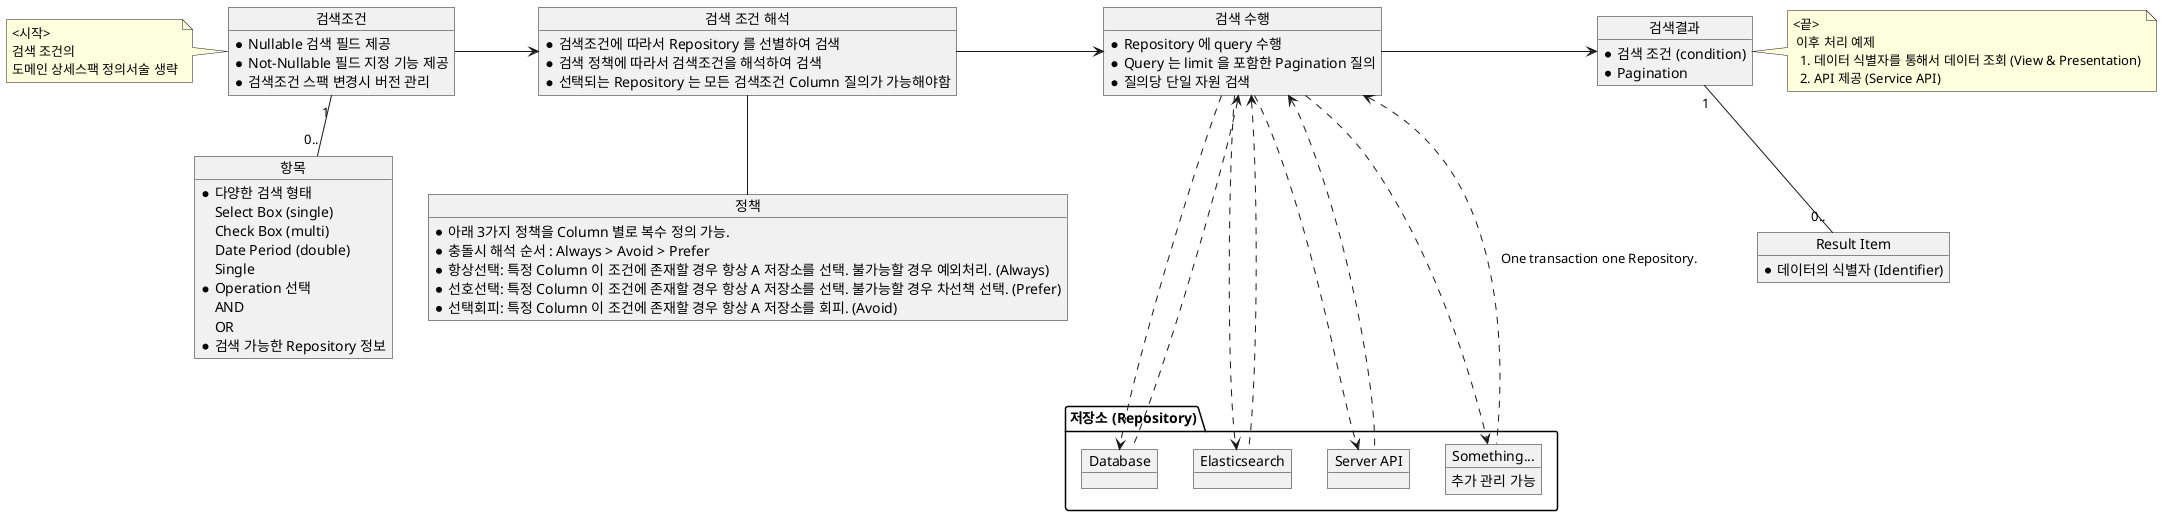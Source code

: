 @startuml

object "검색조건" as condition {
    * Nullable 검색 필드 제공
    * Not-Nullable 필드 지정 기능 제공
    * 검색조건 스팩 변경시 버전 관리
}

note left of condition: <시작>\n검색 조건의 \n도메인 상세스팩 정의서술 생략

object "항목" as column {
    * 다양한 검색 형태
        Select Box (single)
        Check Box (multi)
        Date Period (double)
        Single
    * Operation 선택
        AND
        OR
    * 검색 가능한 Repository 정보
}

object "검색 수행" as search {
    * Repository 에 query 수행
    * Query 는 limit 을 포함한 Pagination 질의
    * 질의당 단일 자원 검색
}

object "검색결과" as result {
    * 검색 조건 (condition)
    * Pagination
}

object "검색 조건 해석" as translator {
    * 검색조건에 따라서 Repository 를 선별하여 검색
    * 검색 정책에 따라서 검색조건을 해석하여 검색
    * 선택되는 Repository 는 모든 검색조건 Column 질의가 가능해야함
}

object "정책" as policy {
    * 아래 3가지 정책을 Column 별로 복수 정의 가능.
    * 충돌시 해석 순서 : Always > Avoid > Prefer
    * 항상선택: 특정 Column 이 조건에 존재할 경우 항상 A 저장소를 선택. 불가능할 경우 예외처리. (Always)
    * 선호선택: 특정 Column 이 조건에 존재할 경우 항상 A 저장소를 선택. 불가능할 경우 차선책 선택. (Prefer)
    * 선택회피: 특정 Column 이 조건에 존재할 경우 항상 A 저장소를 회피. (Avoid)
}

object "Result Item" as item {
    * 데이터의 식별자 (Identifier)
}
note right of result: <끝>\n 이후 처리 예제\n  1. 데이터 식별자를 통해서 데이터 조회 (View & Presentation)\n  2. API 제공 (Service API)
'object "결과 처리 (example)" as nextstep {
'    <끝>
'    1. 데이터 식별자를 통해서 데이터 조회 (View & Presentation)
'    2. API 제공 (Service API)
'}

package "저장소 (Repository)" as repository {
    object "Database" as database {
    }

    object "Elasticsearch" as es {
    }

    object "Server API" as api {
    }

    object "Something..." as something {
        추가 관리 가능
    }
}

condition "1" -- "0.." column
condition -> translator

translator -> search
translator -- policy

search -> result

result "1" -- "0.." item

search ..> database
search <.. database
search ...> es
search <... es
search ...> api
search <... api
search ..> something
search <.. something : One transaction one Repository.

@enduml